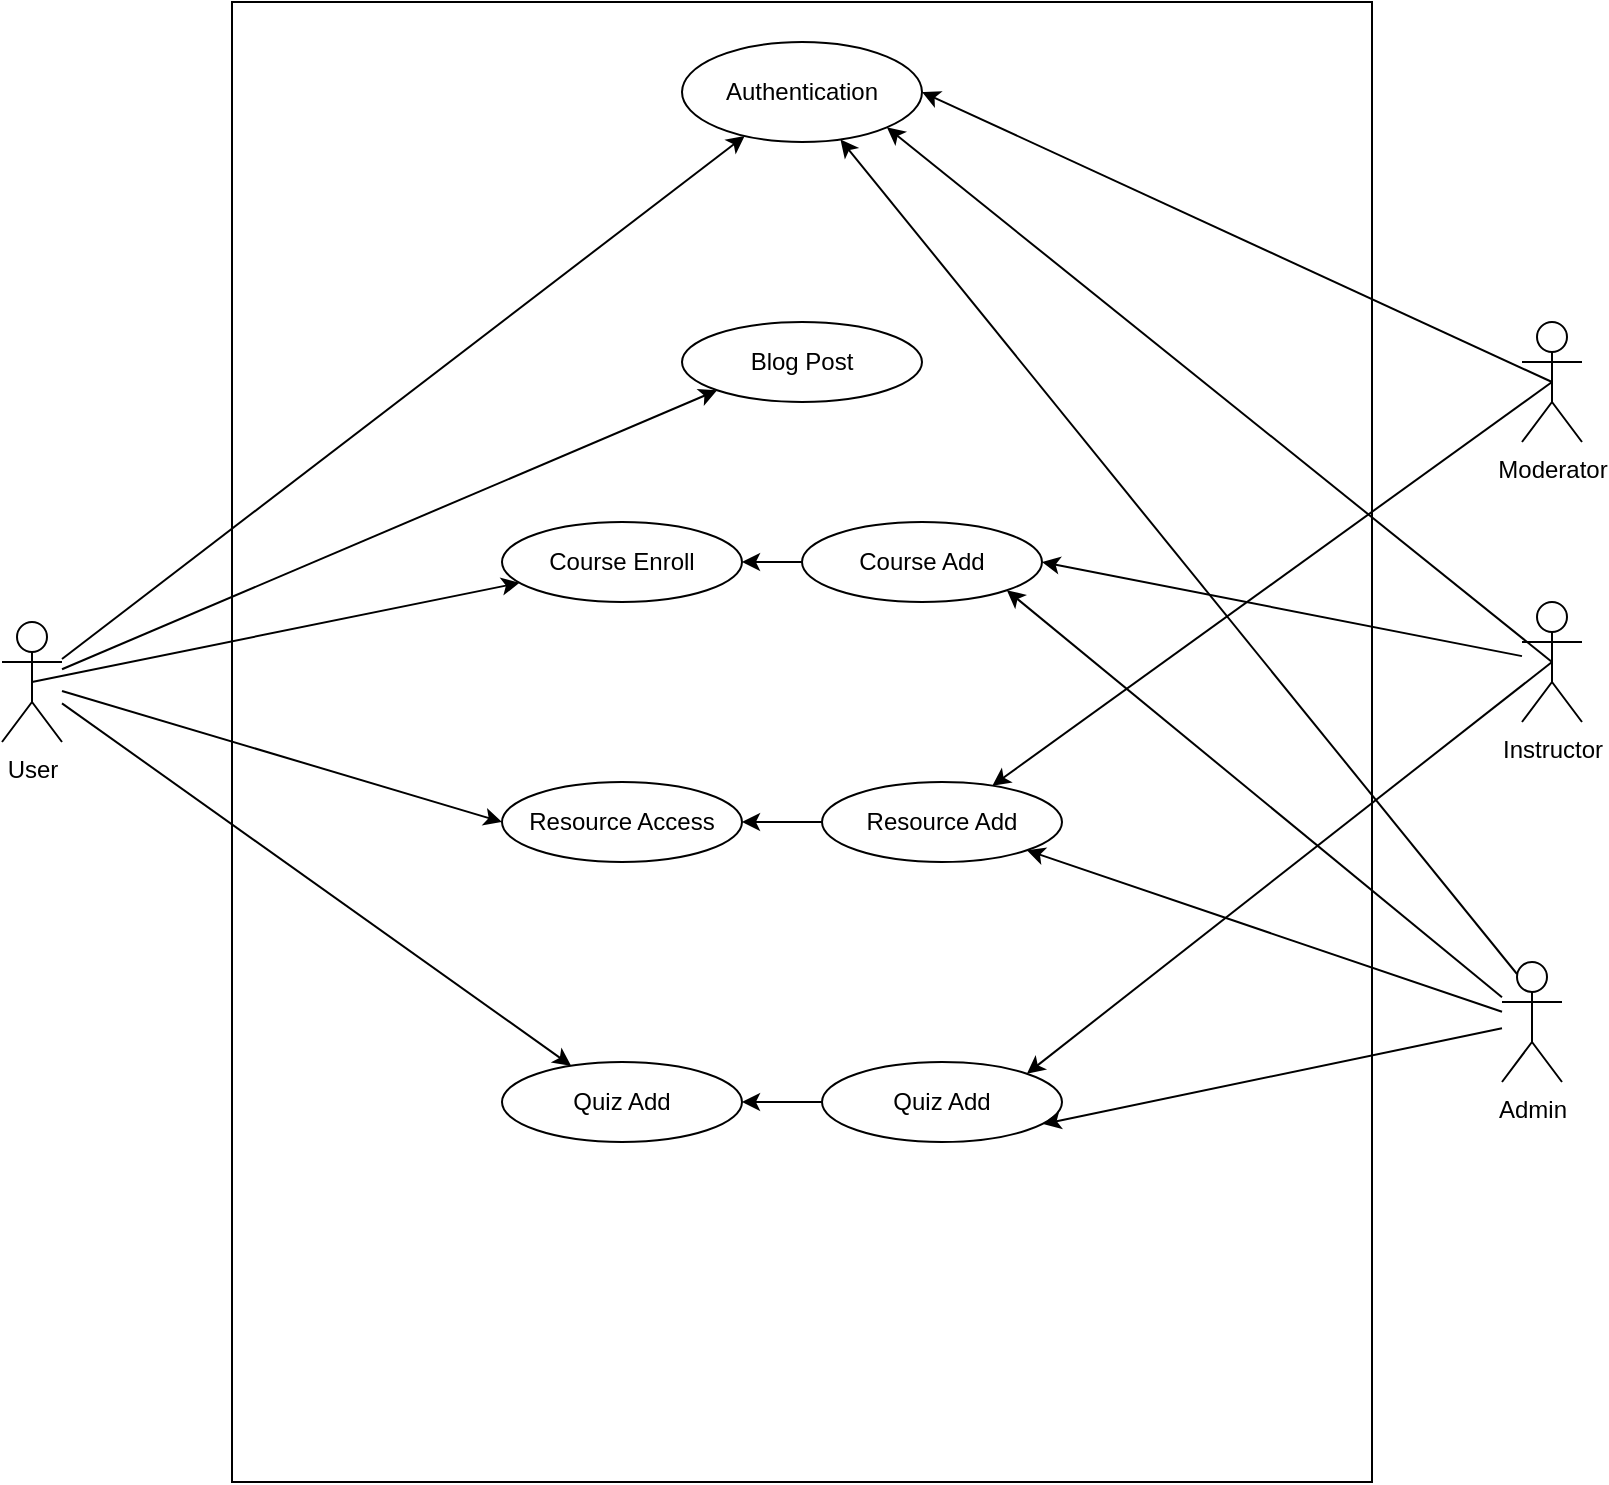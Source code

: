 <mxfile version="15.8.8" type="github"><diagram id="fAOh5CS9RB5xoX4d-p1L" name="Page-1"><mxGraphModel dx="1422" dy="762" grid="1" gridSize="10" guides="1" tooltips="1" connect="1" arrows="1" fold="1" page="1" pageScale="1" pageWidth="850" pageHeight="1100" math="0" shadow="0"><root><mxCell id="0"/><mxCell id="1" parent="0"/><mxCell id="M3MPykR8WJl9rRJrLF5X-1" value="" style="rounded=0;whiteSpace=wrap;html=1;" vertex="1" parent="1"><mxGeometry x="165" y="120" width="570" height="740" as="geometry"/></mxCell><mxCell id="M3MPykR8WJl9rRJrLF5X-2" value="User" style="shape=umlActor;verticalLabelPosition=bottom;verticalAlign=top;html=1;outlineConnect=0;" vertex="1" parent="1"><mxGeometry x="50" y="430" width="30" height="60" as="geometry"/></mxCell><mxCell id="M3MPykR8WJl9rRJrLF5X-3" value="Moderator" style="shape=umlActor;verticalLabelPosition=bottom;verticalAlign=top;html=1;outlineConnect=0;" vertex="1" parent="1"><mxGeometry x="810" y="280" width="30" height="60" as="geometry"/></mxCell><mxCell id="M3MPykR8WJl9rRJrLF5X-4" value="Admin" style="shape=umlActor;verticalLabelPosition=bottom;verticalAlign=top;html=1;outlineConnect=0;" vertex="1" parent="1"><mxGeometry x="800" y="600" width="30" height="60" as="geometry"/></mxCell><mxCell id="M3MPykR8WJl9rRJrLF5X-5" value="Authentication" style="ellipse;whiteSpace=wrap;html=1;" vertex="1" parent="1"><mxGeometry x="390" y="140" width="120" height="50" as="geometry"/></mxCell><mxCell id="M3MPykR8WJl9rRJrLF5X-6" value="Blog Post" style="ellipse;whiteSpace=wrap;html=1;" vertex="1" parent="1"><mxGeometry x="390" y="280" width="120" height="40" as="geometry"/></mxCell><mxCell id="M3MPykR8WJl9rRJrLF5X-25" value="" style="edgeStyle=orthogonalEdgeStyle;rounded=0;orthogonalLoop=1;jettySize=auto;html=1;" edge="1" parent="1" source="M3MPykR8WJl9rRJrLF5X-7" target="M3MPykR8WJl9rRJrLF5X-8"><mxGeometry relative="1" as="geometry"/></mxCell><mxCell id="M3MPykR8WJl9rRJrLF5X-7" value="Course Add" style="ellipse;whiteSpace=wrap;html=1;" vertex="1" parent="1"><mxGeometry x="450" y="380" width="120" height="40" as="geometry"/></mxCell><mxCell id="M3MPykR8WJl9rRJrLF5X-8" value="Course Enroll" style="ellipse;whiteSpace=wrap;html=1;" vertex="1" parent="1"><mxGeometry x="300" y="380" width="120" height="40" as="geometry"/></mxCell><mxCell id="M3MPykR8WJl9rRJrLF5X-9" value="Resource Access" style="ellipse;whiteSpace=wrap;html=1;" vertex="1" parent="1"><mxGeometry x="300" y="510" width="120" height="40" as="geometry"/></mxCell><mxCell id="M3MPykR8WJl9rRJrLF5X-36" value="" style="edgeStyle=orthogonalEdgeStyle;rounded=0;orthogonalLoop=1;jettySize=auto;html=1;" edge="1" parent="1" source="M3MPykR8WJl9rRJrLF5X-10" target="M3MPykR8WJl9rRJrLF5X-26"><mxGeometry relative="1" as="geometry"/></mxCell><mxCell id="M3MPykR8WJl9rRJrLF5X-10" value="Quiz Add" style="ellipse;whiteSpace=wrap;html=1;" vertex="1" parent="1"><mxGeometry x="460" y="650" width="120" height="40" as="geometry"/></mxCell><mxCell id="M3MPykR8WJl9rRJrLF5X-12" value="Instructor" style="shape=umlActor;verticalLabelPosition=bottom;verticalAlign=top;html=1;outlineConnect=0;" vertex="1" parent="1"><mxGeometry x="810" y="420" width="30" height="60" as="geometry"/></mxCell><mxCell id="M3MPykR8WJl9rRJrLF5X-13" value="" style="endArrow=classic;html=1;rounded=0;" edge="1" parent="1" source="M3MPykR8WJl9rRJrLF5X-2" target="M3MPykR8WJl9rRJrLF5X-5"><mxGeometry width="50" height="50" relative="1" as="geometry"><mxPoint x="350" y="540" as="sourcePoint"/><mxPoint x="400" y="490" as="targetPoint"/></mxGeometry></mxCell><mxCell id="M3MPykR8WJl9rRJrLF5X-15" value="" style="endArrow=classic;html=1;rounded=0;entryX=1;entryY=0.5;entryDx=0;entryDy=0;" edge="1" parent="1" source="M3MPykR8WJl9rRJrLF5X-12" target="M3MPykR8WJl9rRJrLF5X-7"><mxGeometry width="50" height="50" relative="1" as="geometry"><mxPoint x="350" y="540" as="sourcePoint"/><mxPoint x="400" y="490" as="targetPoint"/></mxGeometry></mxCell><mxCell id="M3MPykR8WJl9rRJrLF5X-17" value="" style="endArrow=classic;html=1;rounded=0;entryX=1;entryY=1;entryDx=0;entryDy=0;" edge="1" parent="1" source="M3MPykR8WJl9rRJrLF5X-4" target="M3MPykR8WJl9rRJrLF5X-7"><mxGeometry width="50" height="50" relative="1" as="geometry"><mxPoint x="760.0" y="500.0" as="sourcePoint"/><mxPoint x="475.0" y="376.5" as="targetPoint"/></mxGeometry></mxCell><mxCell id="M3MPykR8WJl9rRJrLF5X-18" value="" style="endArrow=classic;html=1;rounded=0;exitX=0.5;exitY=0.5;exitDx=0;exitDy=0;exitPerimeter=0;" edge="1" parent="1" source="M3MPykR8WJl9rRJrLF5X-2" target="M3MPykR8WJl9rRJrLF5X-8"><mxGeometry width="50" height="50" relative="1" as="geometry"><mxPoint x="350" y="540" as="sourcePoint"/><mxPoint x="400" y="490" as="targetPoint"/></mxGeometry></mxCell><mxCell id="M3MPykR8WJl9rRJrLF5X-19" value="" style="endArrow=classic;html=1;rounded=0;entryX=0;entryY=1;entryDx=0;entryDy=0;" edge="1" parent="1" source="M3MPykR8WJl9rRJrLF5X-2" target="M3MPykR8WJl9rRJrLF5X-6"><mxGeometry width="50" height="50" relative="1" as="geometry"><mxPoint x="350" y="540" as="sourcePoint"/><mxPoint x="400" y="490" as="targetPoint"/></mxGeometry></mxCell><mxCell id="M3MPykR8WJl9rRJrLF5X-20" value="" style="endArrow=classic;html=1;rounded=0;entryX=0;entryY=0.5;entryDx=0;entryDy=0;" edge="1" parent="1" source="M3MPykR8WJl9rRJrLF5X-2" target="M3MPykR8WJl9rRJrLF5X-9"><mxGeometry width="50" height="50" relative="1" as="geometry"><mxPoint x="350" y="540" as="sourcePoint"/><mxPoint x="310" y="490" as="targetPoint"/></mxGeometry></mxCell><mxCell id="M3MPykR8WJl9rRJrLF5X-21" value="" style="endArrow=classic;html=1;rounded=0;exitX=0.5;exitY=0.5;exitDx=0;exitDy=0;exitPerimeter=0;" edge="1" parent="1" source="M3MPykR8WJl9rRJrLF5X-3" target="M3MPykR8WJl9rRJrLF5X-22"><mxGeometry width="50" height="50" relative="1" as="geometry"><mxPoint x="350" y="540" as="sourcePoint"/><mxPoint x="400" y="490" as="targetPoint"/></mxGeometry></mxCell><mxCell id="M3MPykR8WJl9rRJrLF5X-24" value="" style="edgeStyle=orthogonalEdgeStyle;rounded=0;orthogonalLoop=1;jettySize=auto;html=1;" edge="1" parent="1" source="M3MPykR8WJl9rRJrLF5X-22" target="M3MPykR8WJl9rRJrLF5X-9"><mxGeometry relative="1" as="geometry"/></mxCell><mxCell id="M3MPykR8WJl9rRJrLF5X-22" value="Resource Add" style="ellipse;whiteSpace=wrap;html=1;" vertex="1" parent="1"><mxGeometry x="460" y="510" width="120" height="40" as="geometry"/></mxCell><mxCell id="M3MPykR8WJl9rRJrLF5X-23" value="" style="endArrow=classic;html=1;rounded=0;entryX=1;entryY=1;entryDx=0;entryDy=0;" edge="1" parent="1" source="M3MPykR8WJl9rRJrLF5X-4" target="M3MPykR8WJl9rRJrLF5X-22"><mxGeometry width="50" height="50" relative="1" as="geometry"><mxPoint x="350" y="540" as="sourcePoint"/><mxPoint x="400" y="490" as="targetPoint"/></mxGeometry></mxCell><mxCell id="M3MPykR8WJl9rRJrLF5X-26" value="Quiz Add" style="ellipse;whiteSpace=wrap;html=1;" vertex="1" parent="1"><mxGeometry x="300" y="650" width="120" height="40" as="geometry"/></mxCell><mxCell id="M3MPykR8WJl9rRJrLF5X-27" value="" style="endArrow=classic;html=1;rounded=0;exitX=0.5;exitY=0.5;exitDx=0;exitDy=0;exitPerimeter=0;entryX=1;entryY=0;entryDx=0;entryDy=0;" edge="1" parent="1" source="M3MPykR8WJl9rRJrLF5X-12" target="M3MPykR8WJl9rRJrLF5X-10"><mxGeometry width="50" height="50" relative="1" as="geometry"><mxPoint x="350" y="540" as="sourcePoint"/><mxPoint x="400" y="490" as="targetPoint"/></mxGeometry></mxCell><mxCell id="M3MPykR8WJl9rRJrLF5X-28" value="" style="endArrow=classic;html=1;rounded=0;entryX=0.921;entryY=0.776;entryDx=0;entryDy=0;entryPerimeter=0;" edge="1" parent="1" source="M3MPykR8WJl9rRJrLF5X-4" target="M3MPykR8WJl9rRJrLF5X-10"><mxGeometry width="50" height="50" relative="1" as="geometry"><mxPoint x="350" y="540" as="sourcePoint"/><mxPoint x="400" y="490" as="targetPoint"/></mxGeometry></mxCell><mxCell id="M3MPykR8WJl9rRJrLF5X-32" value="" style="endArrow=classic;html=1;rounded=0;entryX=1;entryY=0.5;entryDx=0;entryDy=0;exitX=0.5;exitY=0.5;exitDx=0;exitDy=0;exitPerimeter=0;" edge="1" parent="1" source="M3MPykR8WJl9rRJrLF5X-3" target="M3MPykR8WJl9rRJrLF5X-5"><mxGeometry width="50" height="50" relative="1" as="geometry"><mxPoint x="530" y="520" as="sourcePoint"/><mxPoint x="580" y="470" as="targetPoint"/></mxGeometry></mxCell><mxCell id="M3MPykR8WJl9rRJrLF5X-33" value="" style="endArrow=classic;html=1;rounded=0;entryX=1;entryY=1;entryDx=0;entryDy=0;exitX=0.5;exitY=0.5;exitDx=0;exitDy=0;exitPerimeter=0;" edge="1" parent="1" source="M3MPykR8WJl9rRJrLF5X-12" target="M3MPykR8WJl9rRJrLF5X-5"><mxGeometry width="50" height="50" relative="1" as="geometry"><mxPoint x="530" y="520" as="sourcePoint"/><mxPoint x="580" y="470" as="targetPoint"/></mxGeometry></mxCell><mxCell id="M3MPykR8WJl9rRJrLF5X-34" value="" style="endArrow=classic;html=1;rounded=0;exitX=0.25;exitY=0.1;exitDx=0;exitDy=0;exitPerimeter=0;" edge="1" parent="1" source="M3MPykR8WJl9rRJrLF5X-4" target="M3MPykR8WJl9rRJrLF5X-5"><mxGeometry width="50" height="50" relative="1" as="geometry"><mxPoint x="530" y="520" as="sourcePoint"/><mxPoint x="580" y="470" as="targetPoint"/></mxGeometry></mxCell><mxCell id="M3MPykR8WJl9rRJrLF5X-35" value="" style="endArrow=classic;html=1;rounded=0;" edge="1" parent="1" source="M3MPykR8WJl9rRJrLF5X-2" target="M3MPykR8WJl9rRJrLF5X-26"><mxGeometry width="50" height="50" relative="1" as="geometry"><mxPoint x="530" y="520" as="sourcePoint"/><mxPoint x="580" y="470" as="targetPoint"/></mxGeometry></mxCell></root></mxGraphModel></diagram></mxfile>